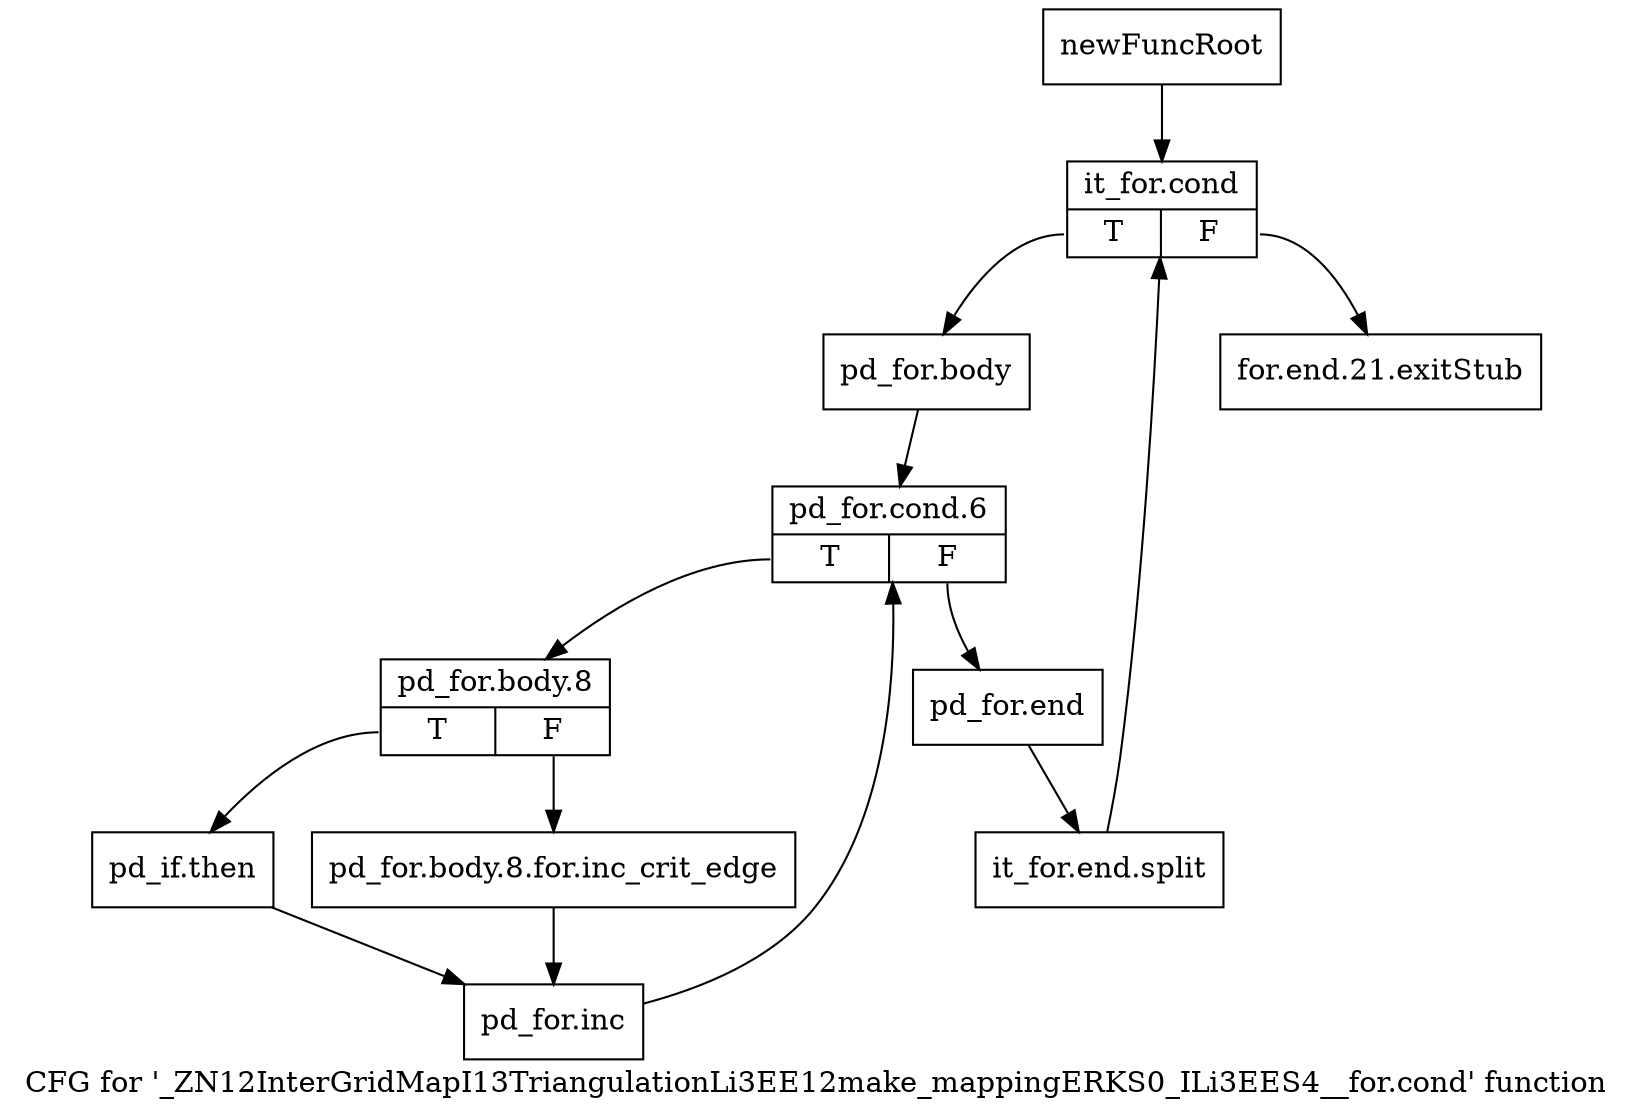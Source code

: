 digraph "CFG for '_ZN12InterGridMapI13TriangulationLi3EE12make_mappingERKS0_ILi3EES4__for.cond' function" {
	label="CFG for '_ZN12InterGridMapI13TriangulationLi3EE12make_mappingERKS0_ILi3EES4__for.cond' function";

	Node0x94722d0 [shape=record,label="{newFuncRoot}"];
	Node0x94722d0 -> Node0x9472370;
	Node0x9472320 [shape=record,label="{for.end.21.exitStub}"];
	Node0x9472370 [shape=record,label="{it_for.cond|{<s0>T|<s1>F}}"];
	Node0x9472370:s0 -> Node0x94723c0;
	Node0x9472370:s1 -> Node0x9472320;
	Node0x94723c0 [shape=record,label="{pd_for.body}"];
	Node0x94723c0 -> Node0x9472410;
	Node0x9472410 [shape=record,label="{pd_for.cond.6|{<s0>T|<s1>F}}"];
	Node0x9472410:s0 -> Node0x94724b0;
	Node0x9472410:s1 -> Node0x9472460;
	Node0x9472460 [shape=record,label="{pd_for.end}"];
	Node0x9472460 -> Node0xb5dce00;
	Node0xb5dce00 [shape=record,label="{it_for.end.split}"];
	Node0xb5dce00 -> Node0x9472370;
	Node0x94724b0 [shape=record,label="{pd_for.body.8|{<s0>T|<s1>F}}"];
	Node0x94724b0:s0 -> Node0x9472550;
	Node0x94724b0:s1 -> Node0x9472500;
	Node0x9472500 [shape=record,label="{pd_for.body.8.for.inc_crit_edge}"];
	Node0x9472500 -> Node0x94725a0;
	Node0x9472550 [shape=record,label="{pd_if.then}"];
	Node0x9472550 -> Node0x94725a0;
	Node0x94725a0 [shape=record,label="{pd_for.inc}"];
	Node0x94725a0 -> Node0x9472410;
}

